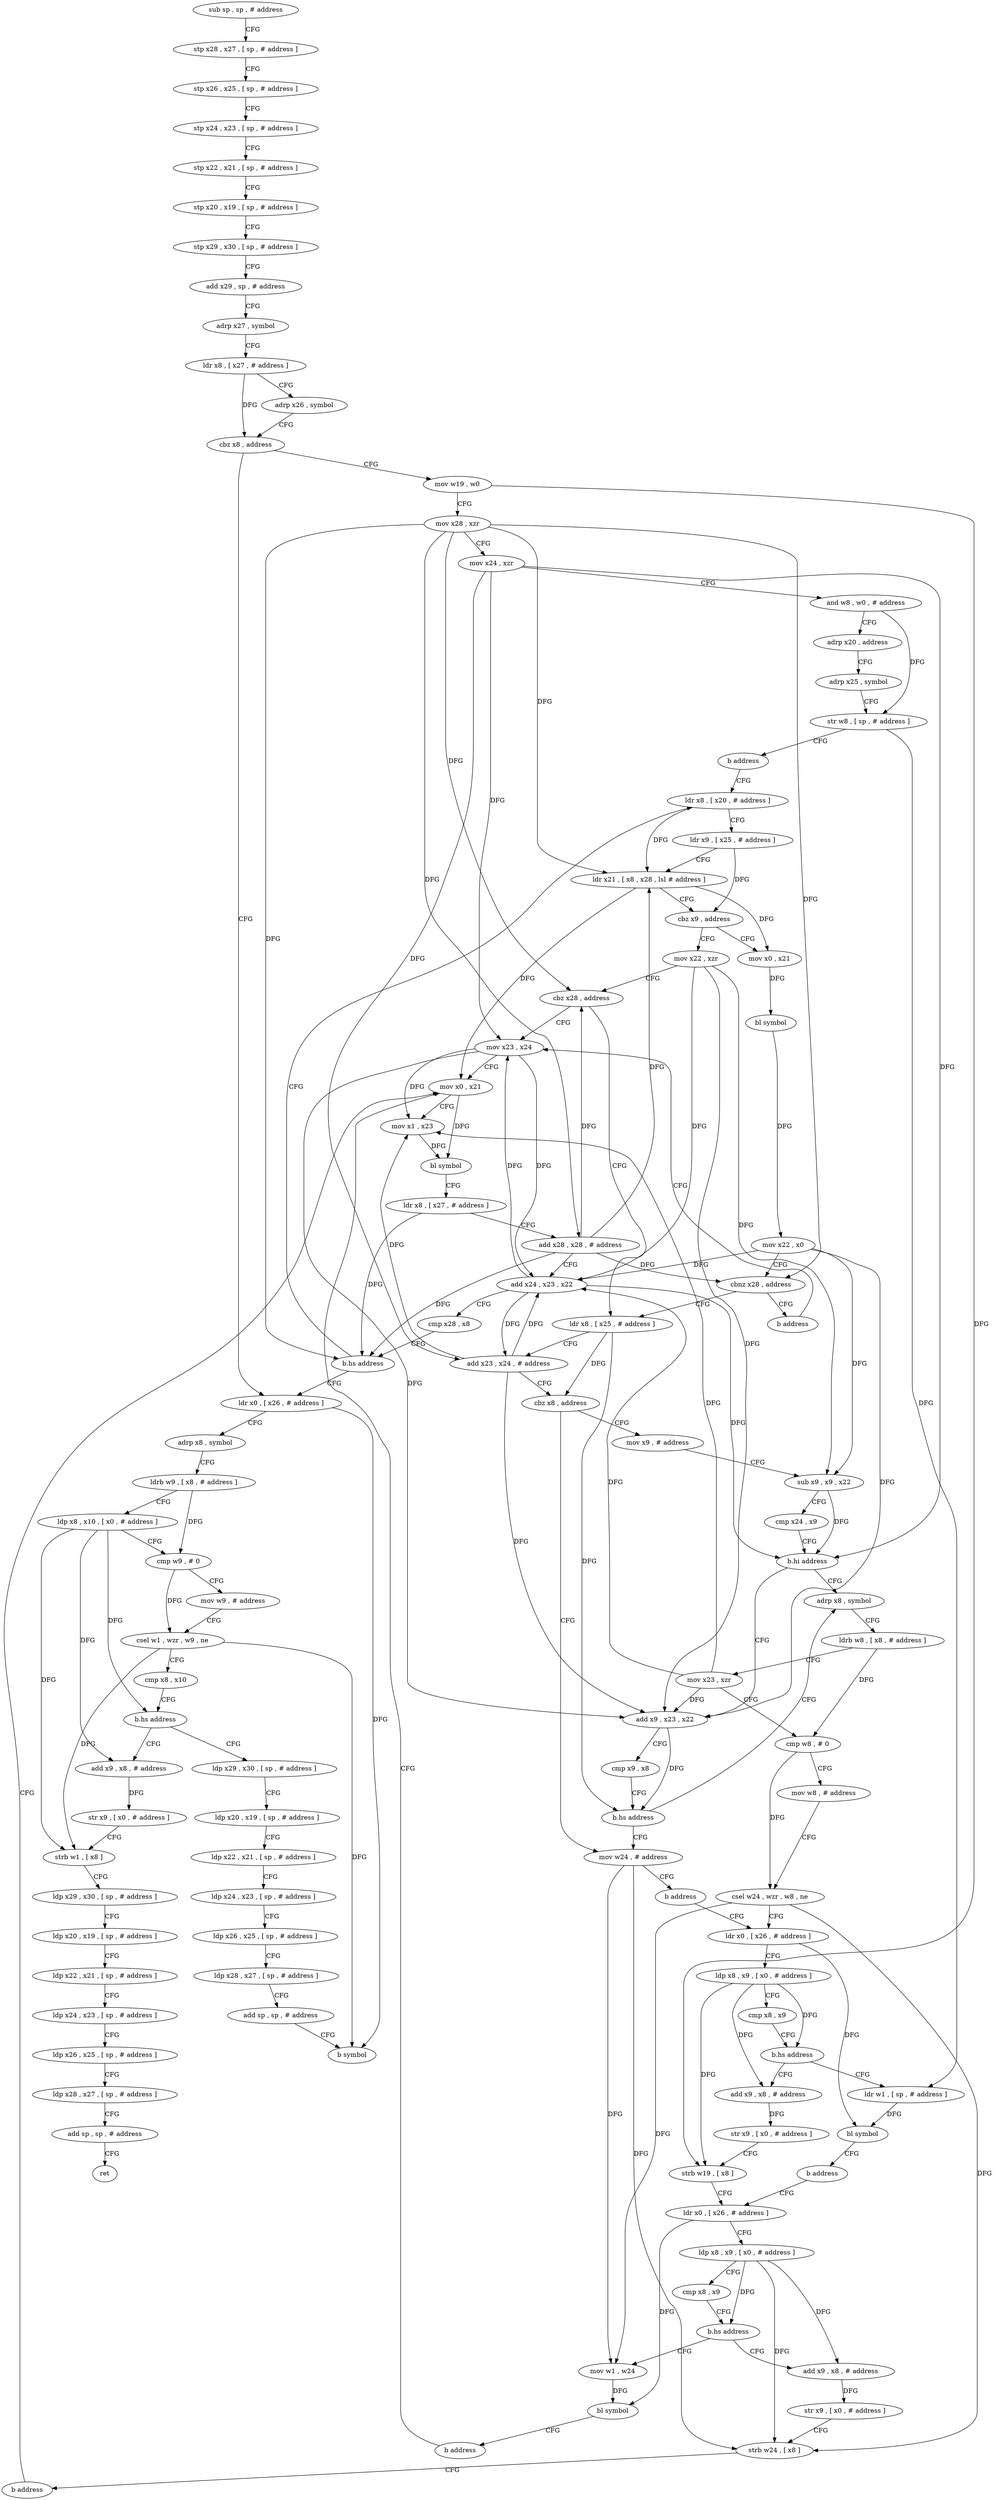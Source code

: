 digraph "func" {
"4240416" [label = "sub sp , sp , # address" ]
"4240420" [label = "stp x28 , x27 , [ sp , # address ]" ]
"4240424" [label = "stp x26 , x25 , [ sp , # address ]" ]
"4240428" [label = "stp x24 , x23 , [ sp , # address ]" ]
"4240432" [label = "stp x22 , x21 , [ sp , # address ]" ]
"4240436" [label = "stp x20 , x19 , [ sp , # address ]" ]
"4240440" [label = "stp x29 , x30 , [ sp , # address ]" ]
"4240444" [label = "add x29 , sp , # address" ]
"4240448" [label = "adrp x27 , symbol" ]
"4240452" [label = "ldr x8 , [ x27 , # address ]" ]
"4240456" [label = "adrp x26 , symbol" ]
"4240460" [label = "cbz x8 , address" ]
"4240732" [label = "ldr x0 , [ x26 , # address ]" ]
"4240464" [label = "mov w19 , w0" ]
"4240736" [label = "adrp x8 , symbol" ]
"4240740" [label = "ldrb w9 , [ x8 , # address ]" ]
"4240744" [label = "ldp x8 , x10 , [ x0 , # address ]" ]
"4240748" [label = "cmp w9 , # 0" ]
"4240752" [label = "mov w9 , # address" ]
"4240756" [label = "csel w1 , wzr , w9 , ne" ]
"4240760" [label = "cmp x8 , x10" ]
"4240764" [label = "b.hs address" ]
"4240812" [label = "ldp x29 , x30 , [ sp , # address ]" ]
"4240768" [label = "add x9 , x8 , # address" ]
"4240468" [label = "mov x28 , xzr" ]
"4240472" [label = "mov x24 , xzr" ]
"4240476" [label = "and w8 , w0 , # address" ]
"4240480" [label = "adrp x20 , address" ]
"4240484" [label = "adrp x25 , symbol" ]
"4240488" [label = "str w8 , [ sp , # address ]" ]
"4240492" [label = "b address" ]
"4240532" [label = "ldr x8 , [ x20 , # address ]" ]
"4240816" [label = "ldp x20 , x19 , [ sp , # address ]" ]
"4240820" [label = "ldp x22 , x21 , [ sp , # address ]" ]
"4240824" [label = "ldp x24 , x23 , [ sp , # address ]" ]
"4240828" [label = "ldp x26 , x25 , [ sp , # address ]" ]
"4240832" [label = "ldp x28 , x27 , [ sp , # address ]" ]
"4240836" [label = "add sp , sp , # address" ]
"4240840" [label = "b symbol" ]
"4240772" [label = "str x9 , [ x0 , # address ]" ]
"4240776" [label = "strb w1 , [ x8 ]" ]
"4240780" [label = "ldp x29 , x30 , [ sp , # address ]" ]
"4240784" [label = "ldp x20 , x19 , [ sp , # address ]" ]
"4240788" [label = "ldp x22 , x21 , [ sp , # address ]" ]
"4240792" [label = "ldp x24 , x23 , [ sp , # address ]" ]
"4240796" [label = "ldp x26 , x25 , [ sp , # address ]" ]
"4240800" [label = "ldp x28 , x27 , [ sp , # address ]" ]
"4240804" [label = "add sp , sp , # address" ]
"4240808" [label = "ret" ]
"4240536" [label = "ldr x9 , [ x25 , # address ]" ]
"4240540" [label = "ldr x21 , [ x8 , x28 , lsl # address ]" ]
"4240544" [label = "cbz x9 , address" ]
"4240568" [label = "mov x22 , xzr" ]
"4240548" [label = "mov x0 , x21" ]
"4240572" [label = "cbz x28 , address" ]
"4240496" [label = "mov x23 , x24" ]
"4240576" [label = "ldr x8 , [ x25 , # address ]" ]
"4240552" [label = "bl symbol" ]
"4240556" [label = "mov x22 , x0" ]
"4240560" [label = "cbnz x28 , address" ]
"4240564" [label = "b address" ]
"4240500" [label = "mov x0 , x21" ]
"4240580" [label = "add x23 , x24 , # address" ]
"4240584" [label = "cbz x8 , address" ]
"4240616" [label = "mov w24 , # address" ]
"4240588" [label = "mov x9 , # address" ]
"4240620" [label = "b address" ]
"4240648" [label = "ldr x0 , [ x26 , # address ]" ]
"4240592" [label = "sub x9 , x9 , x22" ]
"4240596" [label = "cmp x24 , x9" ]
"4240600" [label = "b.hi address" ]
"4240624" [label = "adrp x8 , symbol" ]
"4240604" [label = "add x9 , x23 , x22" ]
"4240652" [label = "ldp x8 , x9 , [ x0 , # address ]" ]
"4240656" [label = "cmp x8 , x9" ]
"4240660" [label = "b.hs address" ]
"4240708" [label = "ldr w1 , [ sp , # address ]" ]
"4240664" [label = "add x9 , x8 , # address" ]
"4240628" [label = "ldrb w8 , [ x8 , # address ]" ]
"4240632" [label = "mov x23 , xzr" ]
"4240636" [label = "cmp w8 , # 0" ]
"4240640" [label = "mov w8 , # address" ]
"4240644" [label = "csel w24 , wzr , w8 , ne" ]
"4240608" [label = "cmp x9 , x8" ]
"4240612" [label = "b.hs address" ]
"4240712" [label = "bl symbol" ]
"4240716" [label = "b address" ]
"4240676" [label = "ldr x0 , [ x26 , # address ]" ]
"4240668" [label = "str x9 , [ x0 , # address ]" ]
"4240672" [label = "strb w19 , [ x8 ]" ]
"4240680" [label = "ldp x8 , x9 , [ x0 , # address ]" ]
"4240684" [label = "cmp x8 , x9" ]
"4240688" [label = "b.hs address" ]
"4240720" [label = "mov w1 , w24" ]
"4240692" [label = "add x9 , x8 , # address" ]
"4240724" [label = "bl symbol" ]
"4240728" [label = "b address" ]
"4240696" [label = "str x9 , [ x0 , # address ]" ]
"4240700" [label = "strb w24 , [ x8 ]" ]
"4240704" [label = "b address" ]
"4240504" [label = "mov x1 , x23" ]
"4240508" [label = "bl symbol" ]
"4240512" [label = "ldr x8 , [ x27 , # address ]" ]
"4240516" [label = "add x28 , x28 , # address" ]
"4240520" [label = "add x24 , x23 , x22" ]
"4240524" [label = "cmp x28 , x8" ]
"4240528" [label = "b.hs address" ]
"4240416" -> "4240420" [ label = "CFG" ]
"4240420" -> "4240424" [ label = "CFG" ]
"4240424" -> "4240428" [ label = "CFG" ]
"4240428" -> "4240432" [ label = "CFG" ]
"4240432" -> "4240436" [ label = "CFG" ]
"4240436" -> "4240440" [ label = "CFG" ]
"4240440" -> "4240444" [ label = "CFG" ]
"4240444" -> "4240448" [ label = "CFG" ]
"4240448" -> "4240452" [ label = "CFG" ]
"4240452" -> "4240456" [ label = "CFG" ]
"4240452" -> "4240460" [ label = "DFG" ]
"4240456" -> "4240460" [ label = "CFG" ]
"4240460" -> "4240732" [ label = "CFG" ]
"4240460" -> "4240464" [ label = "CFG" ]
"4240732" -> "4240736" [ label = "CFG" ]
"4240732" -> "4240840" [ label = "DFG" ]
"4240464" -> "4240468" [ label = "CFG" ]
"4240464" -> "4240672" [ label = "DFG" ]
"4240736" -> "4240740" [ label = "CFG" ]
"4240740" -> "4240744" [ label = "CFG" ]
"4240740" -> "4240748" [ label = "DFG" ]
"4240744" -> "4240748" [ label = "CFG" ]
"4240744" -> "4240764" [ label = "DFG" ]
"4240744" -> "4240768" [ label = "DFG" ]
"4240744" -> "4240776" [ label = "DFG" ]
"4240748" -> "4240752" [ label = "CFG" ]
"4240748" -> "4240756" [ label = "DFG" ]
"4240752" -> "4240756" [ label = "CFG" ]
"4240756" -> "4240760" [ label = "CFG" ]
"4240756" -> "4240840" [ label = "DFG" ]
"4240756" -> "4240776" [ label = "DFG" ]
"4240760" -> "4240764" [ label = "CFG" ]
"4240764" -> "4240812" [ label = "CFG" ]
"4240764" -> "4240768" [ label = "CFG" ]
"4240812" -> "4240816" [ label = "CFG" ]
"4240768" -> "4240772" [ label = "DFG" ]
"4240468" -> "4240472" [ label = "CFG" ]
"4240468" -> "4240540" [ label = "DFG" ]
"4240468" -> "4240572" [ label = "DFG" ]
"4240468" -> "4240560" [ label = "DFG" ]
"4240468" -> "4240516" [ label = "DFG" ]
"4240468" -> "4240528" [ label = "DFG" ]
"4240472" -> "4240476" [ label = "CFG" ]
"4240472" -> "4240496" [ label = "DFG" ]
"4240472" -> "4240580" [ label = "DFG" ]
"4240472" -> "4240600" [ label = "DFG" ]
"4240476" -> "4240480" [ label = "CFG" ]
"4240476" -> "4240488" [ label = "DFG" ]
"4240480" -> "4240484" [ label = "CFG" ]
"4240484" -> "4240488" [ label = "CFG" ]
"4240488" -> "4240492" [ label = "CFG" ]
"4240488" -> "4240708" [ label = "DFG" ]
"4240492" -> "4240532" [ label = "CFG" ]
"4240532" -> "4240536" [ label = "CFG" ]
"4240532" -> "4240540" [ label = "DFG" ]
"4240816" -> "4240820" [ label = "CFG" ]
"4240820" -> "4240824" [ label = "CFG" ]
"4240824" -> "4240828" [ label = "CFG" ]
"4240828" -> "4240832" [ label = "CFG" ]
"4240832" -> "4240836" [ label = "CFG" ]
"4240836" -> "4240840" [ label = "CFG" ]
"4240772" -> "4240776" [ label = "CFG" ]
"4240776" -> "4240780" [ label = "CFG" ]
"4240780" -> "4240784" [ label = "CFG" ]
"4240784" -> "4240788" [ label = "CFG" ]
"4240788" -> "4240792" [ label = "CFG" ]
"4240792" -> "4240796" [ label = "CFG" ]
"4240796" -> "4240800" [ label = "CFG" ]
"4240800" -> "4240804" [ label = "CFG" ]
"4240804" -> "4240808" [ label = "CFG" ]
"4240536" -> "4240540" [ label = "CFG" ]
"4240536" -> "4240544" [ label = "DFG" ]
"4240540" -> "4240544" [ label = "CFG" ]
"4240540" -> "4240548" [ label = "DFG" ]
"4240540" -> "4240500" [ label = "DFG" ]
"4240544" -> "4240568" [ label = "CFG" ]
"4240544" -> "4240548" [ label = "CFG" ]
"4240568" -> "4240572" [ label = "CFG" ]
"4240568" -> "4240520" [ label = "DFG" ]
"4240568" -> "4240592" [ label = "DFG" ]
"4240568" -> "4240604" [ label = "DFG" ]
"4240548" -> "4240552" [ label = "DFG" ]
"4240572" -> "4240496" [ label = "CFG" ]
"4240572" -> "4240576" [ label = "CFG" ]
"4240496" -> "4240500" [ label = "CFG" ]
"4240496" -> "4240504" [ label = "DFG" ]
"4240496" -> "4240520" [ label = "DFG" ]
"4240496" -> "4240604" [ label = "DFG" ]
"4240576" -> "4240580" [ label = "CFG" ]
"4240576" -> "4240584" [ label = "DFG" ]
"4240576" -> "4240612" [ label = "DFG" ]
"4240552" -> "4240556" [ label = "DFG" ]
"4240556" -> "4240560" [ label = "CFG" ]
"4240556" -> "4240520" [ label = "DFG" ]
"4240556" -> "4240592" [ label = "DFG" ]
"4240556" -> "4240604" [ label = "DFG" ]
"4240560" -> "4240576" [ label = "CFG" ]
"4240560" -> "4240564" [ label = "CFG" ]
"4240564" -> "4240496" [ label = "CFG" ]
"4240500" -> "4240504" [ label = "CFG" ]
"4240500" -> "4240508" [ label = "DFG" ]
"4240580" -> "4240584" [ label = "CFG" ]
"4240580" -> "4240504" [ label = "DFG" ]
"4240580" -> "4240520" [ label = "DFG" ]
"4240580" -> "4240604" [ label = "DFG" ]
"4240584" -> "4240616" [ label = "CFG" ]
"4240584" -> "4240588" [ label = "CFG" ]
"4240616" -> "4240620" [ label = "CFG" ]
"4240616" -> "4240720" [ label = "DFG" ]
"4240616" -> "4240700" [ label = "DFG" ]
"4240588" -> "4240592" [ label = "CFG" ]
"4240620" -> "4240648" [ label = "CFG" ]
"4240648" -> "4240652" [ label = "CFG" ]
"4240648" -> "4240712" [ label = "DFG" ]
"4240592" -> "4240596" [ label = "CFG" ]
"4240592" -> "4240600" [ label = "DFG" ]
"4240596" -> "4240600" [ label = "CFG" ]
"4240600" -> "4240624" [ label = "CFG" ]
"4240600" -> "4240604" [ label = "CFG" ]
"4240624" -> "4240628" [ label = "CFG" ]
"4240604" -> "4240608" [ label = "CFG" ]
"4240604" -> "4240612" [ label = "DFG" ]
"4240652" -> "4240656" [ label = "CFG" ]
"4240652" -> "4240660" [ label = "DFG" ]
"4240652" -> "4240664" [ label = "DFG" ]
"4240652" -> "4240672" [ label = "DFG" ]
"4240656" -> "4240660" [ label = "CFG" ]
"4240660" -> "4240708" [ label = "CFG" ]
"4240660" -> "4240664" [ label = "CFG" ]
"4240708" -> "4240712" [ label = "DFG" ]
"4240664" -> "4240668" [ label = "DFG" ]
"4240628" -> "4240632" [ label = "CFG" ]
"4240628" -> "4240636" [ label = "DFG" ]
"4240632" -> "4240636" [ label = "CFG" ]
"4240632" -> "4240504" [ label = "DFG" ]
"4240632" -> "4240520" [ label = "DFG" ]
"4240632" -> "4240604" [ label = "DFG" ]
"4240636" -> "4240640" [ label = "CFG" ]
"4240636" -> "4240644" [ label = "DFG" ]
"4240640" -> "4240644" [ label = "CFG" ]
"4240644" -> "4240648" [ label = "CFG" ]
"4240644" -> "4240720" [ label = "DFG" ]
"4240644" -> "4240700" [ label = "DFG" ]
"4240608" -> "4240612" [ label = "CFG" ]
"4240612" -> "4240624" [ label = "CFG" ]
"4240612" -> "4240616" [ label = "CFG" ]
"4240712" -> "4240716" [ label = "CFG" ]
"4240716" -> "4240676" [ label = "CFG" ]
"4240676" -> "4240680" [ label = "CFG" ]
"4240676" -> "4240724" [ label = "DFG" ]
"4240668" -> "4240672" [ label = "CFG" ]
"4240672" -> "4240676" [ label = "CFG" ]
"4240680" -> "4240684" [ label = "CFG" ]
"4240680" -> "4240688" [ label = "DFG" ]
"4240680" -> "4240692" [ label = "DFG" ]
"4240680" -> "4240700" [ label = "DFG" ]
"4240684" -> "4240688" [ label = "CFG" ]
"4240688" -> "4240720" [ label = "CFG" ]
"4240688" -> "4240692" [ label = "CFG" ]
"4240720" -> "4240724" [ label = "DFG" ]
"4240692" -> "4240696" [ label = "DFG" ]
"4240724" -> "4240728" [ label = "CFG" ]
"4240728" -> "4240500" [ label = "CFG" ]
"4240696" -> "4240700" [ label = "CFG" ]
"4240700" -> "4240704" [ label = "CFG" ]
"4240704" -> "4240500" [ label = "CFG" ]
"4240504" -> "4240508" [ label = "DFG" ]
"4240508" -> "4240512" [ label = "CFG" ]
"4240512" -> "4240516" [ label = "CFG" ]
"4240512" -> "4240528" [ label = "DFG" ]
"4240516" -> "4240520" [ label = "CFG" ]
"4240516" -> "4240540" [ label = "DFG" ]
"4240516" -> "4240572" [ label = "DFG" ]
"4240516" -> "4240560" [ label = "DFG" ]
"4240516" -> "4240528" [ label = "DFG" ]
"4240520" -> "4240524" [ label = "CFG" ]
"4240520" -> "4240496" [ label = "DFG" ]
"4240520" -> "4240580" [ label = "DFG" ]
"4240520" -> "4240600" [ label = "DFG" ]
"4240524" -> "4240528" [ label = "CFG" ]
"4240528" -> "4240732" [ label = "CFG" ]
"4240528" -> "4240532" [ label = "CFG" ]
}
